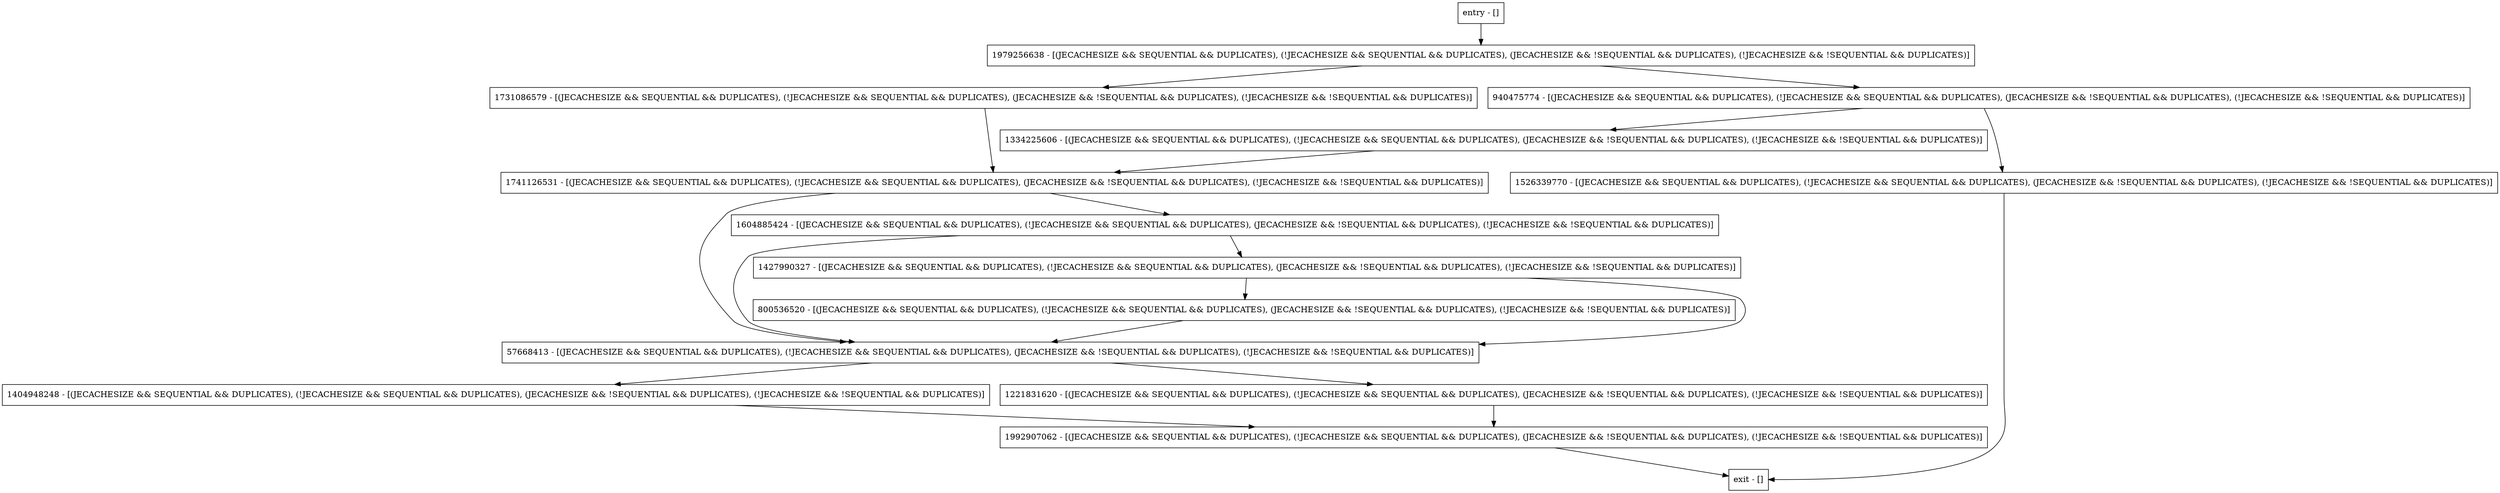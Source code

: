 digraph readReverseInt {
node [shape=record];
1992907062 [label="1992907062 - [(JECACHESIZE && SEQUENTIAL && DUPLICATES), (!JECACHESIZE && SEQUENTIAL && DUPLICATES), (JECACHESIZE && !SEQUENTIAL && DUPLICATES), (!JECACHESIZE && !SEQUENTIAL && DUPLICATES)]"];
800536520 [label="800536520 - [(JECACHESIZE && SEQUENTIAL && DUPLICATES), (!JECACHESIZE && SEQUENTIAL && DUPLICATES), (JECACHESIZE && !SEQUENTIAL && DUPLICATES), (!JECACHESIZE && !SEQUENTIAL && DUPLICATES)]"];
1741126531 [label="1741126531 - [(JECACHESIZE && SEQUENTIAL && DUPLICATES), (!JECACHESIZE && SEQUENTIAL && DUPLICATES), (JECACHESIZE && !SEQUENTIAL && DUPLICATES), (!JECACHESIZE && !SEQUENTIAL && DUPLICATES)]"];
1526339770 [label="1526339770 - [(JECACHESIZE && SEQUENTIAL && DUPLICATES), (!JECACHESIZE && SEQUENTIAL && DUPLICATES), (JECACHESIZE && !SEQUENTIAL && DUPLICATES), (!JECACHESIZE && !SEQUENTIAL && DUPLICATES)]"];
1731086579 [label="1731086579 - [(JECACHESIZE && SEQUENTIAL && DUPLICATES), (!JECACHESIZE && SEQUENTIAL && DUPLICATES), (JECACHESIZE && !SEQUENTIAL && DUPLICATES), (!JECACHESIZE && !SEQUENTIAL && DUPLICATES)]"];
1404948248 [label="1404948248 - [(JECACHESIZE && SEQUENTIAL && DUPLICATES), (!JECACHESIZE && SEQUENTIAL && DUPLICATES), (JECACHESIZE && !SEQUENTIAL && DUPLICATES), (!JECACHESIZE && !SEQUENTIAL && DUPLICATES)]"];
57668413 [label="57668413 - [(JECACHESIZE && SEQUENTIAL && DUPLICATES), (!JECACHESIZE && SEQUENTIAL && DUPLICATES), (JECACHESIZE && !SEQUENTIAL && DUPLICATES), (!JECACHESIZE && !SEQUENTIAL && DUPLICATES)]"];
entry [label="entry - []"];
exit [label="exit - []"];
1221831620 [label="1221831620 - [(JECACHESIZE && SEQUENTIAL && DUPLICATES), (!JECACHESIZE && SEQUENTIAL && DUPLICATES), (JECACHESIZE && !SEQUENTIAL && DUPLICATES), (!JECACHESIZE && !SEQUENTIAL && DUPLICATES)]"];
1427990327 [label="1427990327 - [(JECACHESIZE && SEQUENTIAL && DUPLICATES), (!JECACHESIZE && SEQUENTIAL && DUPLICATES), (JECACHESIZE && !SEQUENTIAL && DUPLICATES), (!JECACHESIZE && !SEQUENTIAL && DUPLICATES)]"];
1334225606 [label="1334225606 - [(JECACHESIZE && SEQUENTIAL && DUPLICATES), (!JECACHESIZE && SEQUENTIAL && DUPLICATES), (JECACHESIZE && !SEQUENTIAL && DUPLICATES), (!JECACHESIZE && !SEQUENTIAL && DUPLICATES)]"];
1979256638 [label="1979256638 - [(JECACHESIZE && SEQUENTIAL && DUPLICATES), (!JECACHESIZE && SEQUENTIAL && DUPLICATES), (JECACHESIZE && !SEQUENTIAL && DUPLICATES), (!JECACHESIZE && !SEQUENTIAL && DUPLICATES)]"];
940475774 [label="940475774 - [(JECACHESIZE && SEQUENTIAL && DUPLICATES), (!JECACHESIZE && SEQUENTIAL && DUPLICATES), (JECACHESIZE && !SEQUENTIAL && DUPLICATES), (!JECACHESIZE && !SEQUENTIAL && DUPLICATES)]"];
1604885424 [label="1604885424 - [(JECACHESIZE && SEQUENTIAL && DUPLICATES), (!JECACHESIZE && SEQUENTIAL && DUPLICATES), (JECACHESIZE && !SEQUENTIAL && DUPLICATES), (!JECACHESIZE && !SEQUENTIAL && DUPLICATES)]"];
entry;
exit;
1992907062 -> exit;
800536520 -> 57668413;
1741126531 -> 57668413;
1741126531 -> 1604885424;
1526339770 -> exit;
1731086579 -> 1741126531;
1404948248 -> 1992907062;
57668413 -> 1221831620;
57668413 -> 1404948248;
entry -> 1979256638;
1221831620 -> 1992907062;
1427990327 -> 800536520;
1427990327 -> 57668413;
1334225606 -> 1741126531;
1979256638 -> 940475774;
1979256638 -> 1731086579;
940475774 -> 1334225606;
940475774 -> 1526339770;
1604885424 -> 1427990327;
1604885424 -> 57668413;
}
